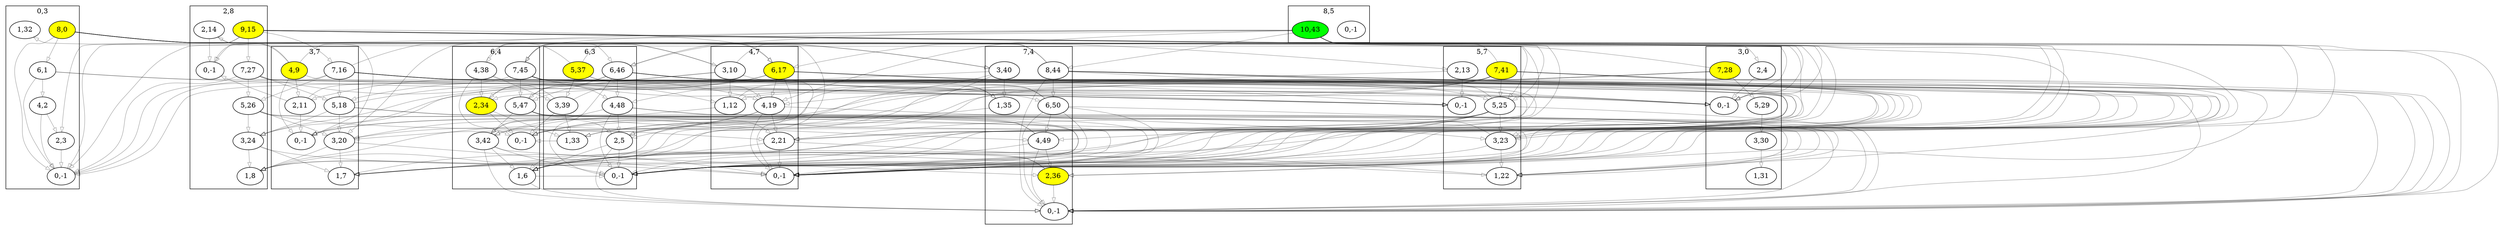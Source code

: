 digraph "example2.txt" {
	compound=true
	subgraph cluster0_3 {
		label="0,3"
		battery0_3_0 [label="0,-1" pos="0.0,16.799999999999997!"]
		battery0_3_1 [label="1,32" pos="1.0,16.799999999999997!"]
		battery0_3_2 [label="2,3" pos="2.0,16.799999999999997!"]
		battery0_3_4 [label="4,2" pos="0.0,15.799999999999997!"]
		battery0_3_6 [label="6,1" pos="1.0,15.799999999999997!"]
		battery0_3_8 [label="8,0" fillcolor=yellow pos="2.0,15.799999999999997!" style=filled]
	}
	subgraph cluster3_7 {
		label="3,7"
		battery3_7_0 [label="0,-1" pos="8.399999999999999,5.6!"]
		battery3_7_1 [label="1,7" pos="9.399999999999999,5.6!"]
		battery3_7_2 [label="2,11" pos="10.399999999999999,5.6!"]
		battery3_7_3 [label="3,20" pos="8.399999999999999,4.6!"]
		battery3_7_4 [label="4,9" fillcolor=yellow pos="9.399999999999999,4.6!" style=filled]
		battery3_7_5 [label="5,18" pos="10.399999999999999,4.6!"]
		battery3_7_7 [label="7,16" pos="8.399999999999999,3.5999999999999996!"]
	}
	subgraph cluster2_8 {
		label="2,8"
		battery2_8_0 [label="0,-1" pos="5.6,2.8!"]
		battery2_8_1 [label="1,8" pos="6.6,2.8!"]
		battery2_8_2 [label="2,14" pos="7.6,2.8!"]
		battery2_8_3 [label="3,24" pos="5.6,1.7999999999999998!"]
		battery2_8_5 [label="5,26" pos="6.6,1.7999999999999998!"]
		battery2_8_7 [label="7,27" pos="7.6,1.7999999999999998!"]
		battery2_8_9 [label="9,15" fillcolor=yellow pos="5.6,0.7999999999999998!" style=filled]
	}
	subgraph cluster3_0 {
		label="3,0"
		battery3_0_0 [label="0,-1" pos="8.399999999999999,25.2!"]
		battery3_0_1 [label="1,31" pos="9.399999999999999,25.2!"]
		battery3_0_2 [label="2,4" pos="10.399999999999999,25.2!"]
		battery3_0_3 [label="3,30" pos="8.399999999999999,24.2!"]
		battery3_0_5 [label="5,29" pos="9.399999999999999,24.2!"]
		battery3_0_7 [label="7,28" fillcolor=yellow pos="10.399999999999999,24.2!" style=filled]
	}
	subgraph cluster4_7 {
		label="4,7"
		battery4_7_0 [label="0,-1" pos="11.2,5.6!"]
		battery4_7_1 [label="1,12" pos="12.2,5.6!"]
		battery4_7_2 [label="2,21" pos="13.2,5.6!"]
		battery4_7_3 [label="3,10" pos="11.2,4.6!"]
		battery4_7_4 [label="4,19" pos="12.2,4.6!"]
		battery4_7_6 [label="6,17" fillcolor=yellow pos="13.2,4.6!" style=filled]
	}
	subgraph cluster6_4 {
		label="6,4"
		battery6_4_0 [label="0,-1" pos="16.799999999999997,14.0!"]
		battery6_4_1 [label="1,6" pos="17.799999999999997,14.0!"]
		battery6_4_2 [label="2,34" fillcolor=yellow pos="18.799999999999997,14.0!" style=filled]
		battery6_4_3 [label="3,42" pos="16.799999999999997,13.0!"]
		battery6_4_4 [label="4,38" pos="17.799999999999997,13.0!"]
		battery6_4_5 [label="5,47" pos="18.799999999999997,13.0!"]
		battery6_4_7 [label="7,45" pos="16.799999999999997,12.0!"]
	}
	subgraph cluster7_4 {
		label="7,4"
		battery7_4_0 [label="0,-1" pos="19.599999999999998,14.0!"]
		battery7_4_1 [label="1,35" pos="20.599999999999998,14.0!"]
		battery7_4_2 [label="2,36" fillcolor=yellow pos="21.599999999999998,14.0!" style=filled]
		battery7_4_3 [label="3,40" pos="19.599999999999998,13.0!"]
		battery7_4_4 [label="4,49" pos="20.599999999999998,13.0!"]
		battery7_4_6 [label="6,50" pos="21.599999999999998,13.0!"]
		battery7_4_8 [label="8,44" pos="19.599999999999998,12.0!"]
	}
	subgraph cluster6_3 {
		label="6,3"
		battery6_3_0 [label="0,-1" pos="16.799999999999997,16.799999999999997!"]
		battery6_3_1 [label="1,33" pos="17.799999999999997,16.799999999999997!"]
		battery6_3_2 [label="2,5" pos="18.799999999999997,16.799999999999997!"]
		battery6_3_3 [label="3,39" pos="16.799999999999997,15.799999999999997!"]
		battery6_3_4 [label="4,48" pos="17.799999999999997,15.799999999999997!"]
		battery6_3_5 [label="5,37" fillcolor=yellow pos="18.799999999999997,15.799999999999997!" style=filled]
		battery6_3_6 [label="6,46" pos="16.799999999999997,14.799999999999997!"]
	}
	subgraph cluster5_7 {
		label="5,7"
		battery5_7_0 [label="0,-1" pos="14.0,5.6!"]
		battery5_7_1 [label="1,22" pos="15.0,5.6!"]
		battery5_7_2 [label="2,13" pos="16.0,5.6!"]
		battery5_7_3 [label="3,23" pos="14.0,4.6!"]
		battery5_7_5 [label="5,25" pos="15.0,4.6!"]
		battery5_7_7 [label="7,41" fillcolor=yellow pos="16.0,4.6!" style=filled]
	}
	subgraph cluster8_5 {
		label="8,5"
		battery8_5_0 [label="0,-1" pos="22.4,11.2!"]
		battery8_5_10 [label="10,43" fillcolor=green pos="23.4,11.2!" style=filled]
	}
	battery0_3_8 -> battery3_0_2 [color="#00000055" fillcolor=none]
	battery0_3_8 -> battery6_3_2 [color="#00000055" fillcolor=none]
	battery0_3_8 -> battery3_7_1 [color="#00000055" fillcolor=none]
	battery0_3_8 -> battery6_4_1 [color="#00000055" fillcolor=none]
	battery0_3_8 -> battery4_7_0 [color="#00000055" fillcolor=none]
	battery0_3_8 -> battery3_0_0 [color="#00000055" fillcolor=none]
	battery0_3_8 -> battery6_3_0 [color="#00000055" fillcolor=none]
	battery0_3_8 -> battery2_8_1 [color="#00000055" fillcolor=none]
	battery0_3_8 -> battery0_3_6 [color="#00000055" fillcolor=none]
	battery0_3_8 -> battery0_3_0 [color="#00000055" fillcolor=none]
	battery0_3_6 -> battery3_0_0 [color="#00000055" fillcolor=none]
	battery0_3_6 -> battery6_3_0 [color="#00000055" fillcolor=none]
	battery0_3_6 -> battery0_3_4 [color="#00000055" fillcolor=none]
	battery0_3_6 -> battery0_3_0 [color="#00000055" fillcolor=none]
	battery0_3_4 -> battery0_3_2 [color="#00000055" fillcolor=none]
	battery0_3_4 -> battery0_3_0 [color="#00000055" fillcolor=none]
	battery0_3_2 -> battery0_3_0 [color="#00000055" fillcolor=none]
	battery3_7_1 -> battery4_7_0 [color="#00000055" fillcolor=none]
	battery3_7_4 -> battery4_7_3 [color="#00000055" fillcolor=none]
	battery3_7_4 -> battery2_8_2 [color="#00000055" fillcolor=none]
	battery3_7_4 -> battery5_7_0 [color="#00000055" fillcolor=none]
	battery3_7_4 -> battery2_8_0 [color="#00000055" fillcolor=none]
	battery3_7_4 -> battery3_7_2 [color="#00000055" fillcolor=none]
	battery3_7_4 -> battery3_7_0 [color="#00000055" fillcolor=none]
	battery3_7_2 -> battery4_7_1 [color="#00000055" fillcolor=none]
	battery3_7_2 -> battery2_8_0 [color="#00000055" fillcolor=none]
	battery3_7_2 -> battery3_7_0 [color="#00000055" fillcolor=none]
	battery3_7_7 -> battery4_7_6 [color="#00000055" fillcolor=none]
	battery3_7_7 -> battery2_8_5 [color="#00000055" fillcolor=none]
	battery3_7_7 -> battery5_7_3 [color="#00000055" fillcolor=none]
	battery3_7_7 -> battery6_4_1 [color="#00000055" fillcolor=none]
	battery3_7_7 -> battery3_0_0 [color="#00000055" fillcolor=none]
	battery3_7_7 -> battery0_3_0 [color="#00000055" fillcolor=none]
	battery3_7_7 -> battery6_3_0 [color="#00000055" fillcolor=none]
	battery3_7_7 -> battery7_4_0 [color="#00000055" fillcolor=none]
	battery3_7_7 -> battery4_7_0 [color="#00000055" fillcolor=none]
	battery3_7_7 -> battery3_7_5 [color="#00000055" fillcolor=none]
	battery3_7_5 -> battery4_7_4 [color="#00000055" fillcolor=none]
	battery3_7_5 -> battery2_8_3 [color="#00000055" fillcolor=none]
	battery3_7_5 -> battery5_7_1 [color="#00000055" fillcolor=none]
	battery3_7_5 -> battery4_7_0 [color="#00000055" fillcolor=none]
	battery3_7_5 -> battery3_7_3 [color="#00000055" fillcolor=none]
	battery3_7_3 -> battery4_7_2 [color="#00000055" fillcolor=none]
	battery3_7_3 -> battery4_7_0 [color="#00000055" fillcolor=none]
	battery3_7_3 -> battery2_8_1 [color="#00000055" fillcolor=none]
	battery3_7_3 -> battery3_7_1 [color="#00000055" fillcolor=none]
	battery2_8_2 -> battery3_7_0 [color="#00000055" fillcolor=none]
	battery2_8_2 -> battery2_8_0 [color="#00000055" fillcolor=none]
	battery2_8_9 -> battery3_7_7 [color="#00000055" fillcolor=none]
	battery2_8_9 -> battery4_7_6 [color="#00000055" fillcolor=none]
	battery2_8_9 -> battery5_7_5 [color="#00000055" fillcolor=none]
	battery2_8_9 -> battery0_3_2 [color="#00000055" fillcolor=none]
	battery2_8_9 -> battery6_4_1 [color="#00000055" fillcolor=none]
	battery2_8_9 -> battery3_0_0 [color="#00000055" fillcolor=none]
	battery2_8_9 -> battery6_3_0 [color="#00000055" fillcolor=none]
	battery2_8_9 -> battery7_4_0 [color="#00000055" fillcolor=none]
	battery2_8_9 -> battery0_3_0 [color="#00000055" fillcolor=none]
	battery2_8_9 -> battery4_7_0 [color="#00000055" fillcolor=none]
	battery2_8_9 -> battery2_8_7 [color="#00000055" fillcolor=none]
	battery2_8_3 -> battery3_7_1 [color="#00000055" fillcolor=none]
	battery2_8_3 -> battery4_7_0 [color="#00000055" fillcolor=none]
	battery2_8_3 -> battery2_8_1 [color="#00000055" fillcolor=none]
	battery2_8_5 -> battery3_7_3 [color="#00000055" fillcolor=none]
	battery2_8_5 -> battery4_7_2 [color="#00000055" fillcolor=none]
	battery2_8_5 -> battery5_7_1 [color="#00000055" fillcolor=none]
	battery2_8_5 -> battery4_7_0 [color="#00000055" fillcolor=none]
	battery2_8_5 -> battery2_8_3 [color="#00000055" fillcolor=none]
	battery2_8_7 -> battery3_7_5 [color="#00000055" fillcolor=none]
	battery2_8_7 -> battery4_7_4 [color="#00000055" fillcolor=none]
	battery2_8_7 -> battery5_7_3 [color="#00000055" fillcolor=none]
	battery2_8_7 -> battery0_3_0 [color="#00000055" fillcolor=none]
	battery2_8_7 -> battery4_7_0 [color="#00000055" fillcolor=none]
	battery2_8_7 -> battery2_8_5 [color="#00000055" fillcolor=none]
	battery3_0_2 -> battery3_0_0 [color="#00000055" fillcolor=none]
	battery3_0_7 -> battery6_3_1 [color="#00000055" fillcolor=none]
	battery3_0_7 -> battery3_7_0 [color="#00000055" fillcolor=none]
	battery3_0_7 -> battery6_4_0 [color="#00000055" fillcolor=none]
	battery3_0_7 -> battery0_3_1 [color="#00000055" fillcolor=none]
	battery3_0_7 -> battery3_0_5 [color="#00000055" fillcolor=none]
	battery3_0_5 -> battery3_0_3 [color="#00000055" fillcolor=none]
	battery3_0_3 -> battery3_0_1 [color="#00000055" fillcolor=none]
	battery4_7_3 -> battery3_7_2 [color="#00000055" fillcolor=none]
	battery4_7_3 -> battery5_7_2 [color="#00000055" fillcolor=none]
	battery4_7_3 -> battery2_8_0 [color="#00000055" fillcolor=none]
	battery4_7_3 -> battery3_7_0 [color="#00000055" fillcolor=none]
	battery4_7_3 -> battery5_7_0 [color="#00000055" fillcolor=none]
	battery4_7_3 -> battery4_7_1 [color="#00000055" fillcolor=none]
	battery4_7_1 -> battery3_7_0 [color="#00000055" fillcolor=none]
	battery4_7_1 -> battery5_7_0 [color="#00000055" fillcolor=none]
	battery4_7_6 -> battery3_7_5 [color="#00000055" fillcolor=none]
	battery4_7_6 -> battery5_7_5 [color="#00000055" fillcolor=none]
	battery4_7_6 -> battery2_8_3 [color="#00000055" fillcolor=none]
	battery4_7_6 -> battery6_4_1 [color="#00000055" fillcolor=none]
	battery4_7_6 -> battery6_3_0 [color="#00000055" fillcolor=none]
	battery4_7_6 -> battery7_4_0 [color="#00000055" fillcolor=none]
	battery4_7_6 -> battery4_7_4 [color="#00000055" fillcolor=none]
	battery4_7_6 -> battery4_7_0 [color="#00000055" fillcolor=none]
	battery4_7_4 -> battery3_7_3 [color="#00000055" fillcolor=none]
	battery4_7_4 -> battery5_7_3 [color="#00000055" fillcolor=none]
	battery4_7_4 -> battery2_8_1 [color="#00000055" fillcolor=none]
	battery4_7_4 -> battery4_7_2 [color="#00000055" fillcolor=none]
	battery4_7_4 -> battery4_7_0 [color="#00000055" fillcolor=none]
	battery4_7_2 -> battery3_7_1 [color="#00000055" fillcolor=none]
	battery4_7_2 -> battery5_7_1 [color="#00000055" fillcolor=none]
	battery4_7_2 -> battery4_7_0 [color="#00000055" fillcolor=none]
	battery6_4_1 -> battery6_3_0 [color="#00000055" fillcolor=none]
	battery6_4_1 -> battery7_4_0 [color="#00000055" fillcolor=none]
	battery6_4_2 -> battery6_3_1 [color="#00000055" fillcolor=none]
	battery6_4_2 -> battery7_4_1 [color="#00000055" fillcolor=none]
	battery6_4_2 -> battery6_4_0 [color="#00000055" fillcolor=none]
	battery6_4_4 -> battery6_3_3 [color="#00000055" fillcolor=none]
	battery6_4_4 -> battery7_4_3 [color="#00000055" fillcolor=none]
	battery6_4_4 -> battery5_7_0 [color="#00000055" fillcolor=none]
	battery6_4_4 -> battery6_4_2 [color="#00000055" fillcolor=none]
	battery6_4_4 -> battery6_4_0 [color="#00000055" fillcolor=none]
	battery6_4_3 -> battery6_3_2 [color="#00000055" fillcolor=none]
	battery6_4_3 -> battery7_4_2 [color="#00000055" fillcolor=none]
	battery6_4_3 -> battery6_3_0 [color="#00000055" fillcolor=none]
	battery6_4_3 -> battery7_4_0 [color="#00000055" fillcolor=none]
	battery6_4_3 -> battery6_4_1 [color="#00000055" fillcolor=none]
	battery6_4_7 -> battery6_3_6 [color="#00000055" fillcolor=none]
	battery6_4_7 -> battery7_4_6 [color="#00000055" fillcolor=none]
	battery6_4_7 -> battery5_7_3 [color="#00000055" fillcolor=none]
	battery6_4_7 -> battery4_7_2 [color="#00000055" fillcolor=none]
	battery6_4_7 -> battery3_7_1 [color="#00000055" fillcolor=none]
	battery6_4_7 -> battery3_0_0 [color="#00000055" fillcolor=none]
	battery6_4_7 -> battery0_3_0 [color="#00000055" fillcolor=none]
	battery6_4_7 -> battery4_7_0 [color="#00000055" fillcolor=none]
	battery6_4_7 -> battery6_3_0 [color="#00000055" fillcolor=none]
	battery6_4_7 -> battery7_4_0 [color="#00000055" fillcolor=none]
	battery6_4_7 -> battery6_4_5 [color="#00000055" fillcolor=none]
	battery6_4_5 -> battery6_3_4 [color="#00000055" fillcolor=none]
	battery6_4_5 -> battery7_4_4 [color="#00000055" fillcolor=none]
	battery6_4_5 -> battery5_7_1 [color="#00000055" fillcolor=none]
	battery6_4_5 -> battery4_7_0 [color="#00000055" fillcolor=none]
	battery6_4_5 -> battery6_3_0 [color="#00000055" fillcolor=none]
	battery6_4_5 -> battery7_4_0 [color="#00000055" fillcolor=none]
	battery6_4_5 -> battery6_4_3 [color="#00000055" fillcolor=none]
	battery7_4_1 -> battery6_4_0 [color="#00000055" fillcolor=none]
	battery7_4_2 -> battery6_4_1 [color="#00000055" fillcolor=none]
	battery7_4_2 -> battery6_3_0 [color="#00000055" fillcolor=none]
	battery7_4_2 -> battery7_4_0 [color="#00000055" fillcolor=none]
	battery7_4_3 -> battery6_4_2 [color="#00000055" fillcolor=none]
	battery7_4_3 -> battery6_3_1 [color="#00000055" fillcolor=none]
	battery7_4_3 -> battery6_4_0 [color="#00000055" fillcolor=none]
	battery7_4_3 -> battery7_4_1 [color="#00000055" fillcolor=none]
	battery7_4_8 -> battery6_4_7 [color="#00000055" fillcolor=none]
	battery7_4_8 -> battery6_3_6 [color="#00000055" fillcolor=none]
	battery7_4_8 -> battery5_7_3 [color="#00000055" fillcolor=none]
	battery7_4_8 -> battery4_7_2 [color="#00000055" fillcolor=none]
	battery7_4_8 -> battery3_7_1 [color="#00000055" fillcolor=none]
	battery7_4_8 -> battery3_0_0 [color="#00000055" fillcolor=none]
	battery7_4_8 -> battery4_7_0 [color="#00000055" fillcolor=none]
	battery7_4_8 -> battery6_3_0 [color="#00000055" fillcolor=none]
	battery7_4_8 -> battery7_4_6 [color="#00000055" fillcolor=none]
	battery7_4_8 -> battery7_4_0 [color="#00000055" fillcolor=none]
	battery7_4_4 -> battery6_4_3 [color="#00000055" fillcolor=none]
	battery7_4_4 -> battery6_3_2 [color="#00000055" fillcolor=none]
	battery7_4_4 -> battery6_3_0 [color="#00000055" fillcolor=none]
	battery7_4_4 -> battery7_4_2 [color="#00000055" fillcolor=none]
	battery7_4_4 -> battery7_4_0 [color="#00000055" fillcolor=none]
	battery7_4_6 -> battery6_4_5 [color="#00000055" fillcolor=none]
	battery7_4_6 -> battery6_3_4 [color="#00000055" fillcolor=none]
	battery7_4_6 -> battery5_7_1 [color="#00000055" fillcolor=none]
	battery7_4_6 -> battery4_7_0 [color="#00000055" fillcolor=none]
	battery7_4_6 -> battery6_3_0 [color="#00000055" fillcolor=none]
	battery7_4_6 -> battery7_4_4 [color="#00000055" fillcolor=none]
	battery7_4_6 -> battery7_4_0 [color="#00000055" fillcolor=none]
	battery6_3_2 -> battery6_4_1 [color="#00000055" fillcolor=none]
	battery6_3_2 -> battery7_4_0 [color="#00000055" fillcolor=none]
	battery6_3_2 -> battery6_3_0 [color="#00000055" fillcolor=none]
	battery6_3_1 -> battery6_4_0 [color="#00000055" fillcolor=none]
	battery6_3_5 -> battery6_4_4 [color="#00000055" fillcolor=none]
	battery6_3_5 -> battery7_4_3 [color="#00000055" fillcolor=none]
	battery6_3_5 -> battery5_7_0 [color="#00000055" fillcolor=none]
	battery6_3_5 -> battery6_4_0 [color="#00000055" fillcolor=none]
	battery6_3_5 -> battery6_3_3 [color="#00000055" fillcolor=none]
	battery6_3_3 -> battery6_4_2 [color="#00000055" fillcolor=none]
	battery6_3_3 -> battery7_4_1 [color="#00000055" fillcolor=none]
	battery6_3_3 -> battery6_4_0 [color="#00000055" fillcolor=none]
	battery6_3_3 -> battery6_3_1 [color="#00000055" fillcolor=none]
	battery6_3_6 -> battery6_4_5 [color="#00000055" fillcolor=none]
	battery6_3_6 -> battery7_4_4 [color="#00000055" fillcolor=none]
	battery6_3_6 -> battery5_7_1 [color="#00000055" fillcolor=none]
	battery6_3_6 -> battery3_0_0 [color="#00000055" fillcolor=none]
	battery6_3_6 -> battery0_3_0 [color="#00000055" fillcolor=none]
	battery6_3_6 -> battery4_7_0 [color="#00000055" fillcolor=none]
	battery6_3_6 -> battery7_4_0 [color="#00000055" fillcolor=none]
	battery6_3_6 -> battery6_3_4 [color="#00000055" fillcolor=none]
	battery6_3_6 -> battery6_3_0 [color="#00000055" fillcolor=none]
	battery6_3_4 -> battery6_4_3 [color="#00000055" fillcolor=none]
	battery6_3_4 -> battery7_4_2 [color="#00000055" fillcolor=none]
	battery6_3_4 -> battery7_4_0 [color="#00000055" fillcolor=none]
	battery6_3_4 -> battery6_3_2 [color="#00000055" fillcolor=none]
	battery6_3_4 -> battery6_3_0 [color="#00000055" fillcolor=none]
	battery5_7_2 -> battery4_7_1 [color="#00000055" fillcolor=none]
	battery5_7_2 -> battery5_7_0 [color="#00000055" fillcolor=none]
	battery5_7_1 -> battery4_7_0 [color="#00000055" fillcolor=none]
	battery5_7_3 -> battery4_7_2 [color="#00000055" fillcolor=none]
	battery5_7_3 -> battery4_7_0 [color="#00000055" fillcolor=none]
	battery5_7_3 -> battery5_7_1 [color="#00000055" fillcolor=none]
	battery5_7_5 -> battery4_7_4 [color="#00000055" fillcolor=none]
	battery5_7_5 -> battery6_4_1 [color="#00000055" fillcolor=none]
	battery5_7_5 -> battery3_7_1 [color="#00000055" fillcolor=none]
	battery5_7_5 -> battery6_3_0 [color="#00000055" fillcolor=none]
	battery5_7_5 -> battery7_4_0 [color="#00000055" fillcolor=none]
	battery5_7_5 -> battery4_7_0 [color="#00000055" fillcolor=none]
	battery5_7_5 -> battery2_8_1 [color="#00000055" fillcolor=none]
	battery5_7_5 -> battery5_7_3 [color="#00000055" fillcolor=none]
	battery5_7_7 -> battery4_7_6 [color="#00000055" fillcolor=none]
	battery5_7_7 -> battery6_4_3 [color="#00000055" fillcolor=none]
	battery5_7_7 -> battery3_7_3 [color="#00000055" fillcolor=none]
	battery5_7_7 -> battery2_8_3 [color="#00000055" fillcolor=none]
	battery5_7_7 -> battery6_3_2 [color="#00000055" fillcolor=none]
	battery5_7_7 -> battery7_4_2 [color="#00000055" fillcolor=none]
	battery5_7_7 -> battery6_3_0 [color="#00000055" fillcolor=none]
	battery5_7_7 -> battery7_4_0 [color="#00000055" fillcolor=none]
	battery5_7_7 -> battery4_7_0 [color="#00000055" fillcolor=none]
	battery5_7_7 -> battery5_7_5 [color="#00000055" fillcolor=none]
	battery8_5_10 -> battery7_4_8 [color="#00000055" fillcolor=none]
	battery8_5_10 -> battery6_4_7 [color="#00000055" fillcolor=none]
	battery8_5_10 -> battery6_3_6 [color="#00000055" fillcolor=none]
	battery8_5_10 -> battery5_7_5 [color="#00000055" fillcolor=none]
	battery8_5_10 -> battery4_7_4 [color="#00000055" fillcolor=none]
	battery8_5_10 -> battery3_7_3 [color="#00000055" fillcolor=none]
	battery8_5_10 -> battery3_0_0 [color="#00000055" fillcolor=none]
	battery8_5_10 -> battery0_3_0 [color="#00000055" fillcolor=none]
	battery8_5_10 -> battery4_7_0 [color="#00000055" fillcolor=none]
	battery8_5_10 -> battery6_3_0 [color="#00000055" fillcolor=none]
	battery8_5_10 -> battery7_4_0 [color="#00000055" fillcolor=none]
	battery8_5_10 -> battery2_8_1 [color="#00000055" fillcolor=none]
}
